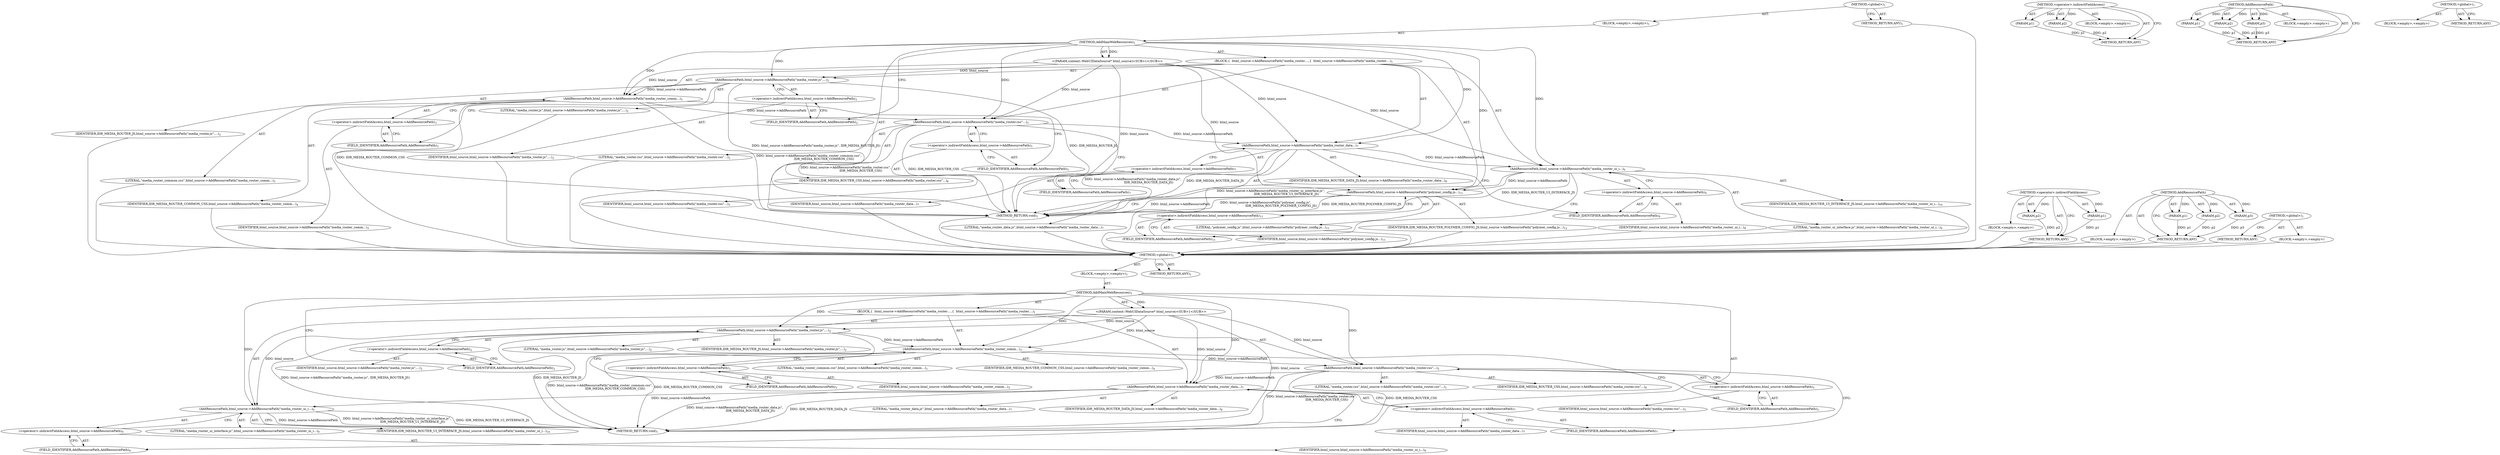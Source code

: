 digraph "&lt;global&gt;" {
vulnerable_6 [label=<(METHOD,&lt;global&gt;)<SUB>1</SUB>>];
vulnerable_7 [label=<(BLOCK,&lt;empty&gt;,&lt;empty&gt;)<SUB>1</SUB>>];
vulnerable_8 [label=<(METHOD,AddMainWebResources)<SUB>1</SUB>>];
vulnerable_9 [label="<(PARAM,content::WebUIDataSource* html_source)<SUB>1</SUB>>"];
vulnerable_10 [label=<(BLOCK,{
  html_source-&gt;AddResourcePath(&quot;media_router....,{
  html_source-&gt;AddResourcePath(&quot;media_router....)<SUB>1</SUB>>];
vulnerable_11 [label=<(AddResourcePath,html_source-&gt;AddResourcePath(&quot;media_router.js&quot;,...)<SUB>2</SUB>>];
vulnerable_12 [label=<(&lt;operator&gt;.indirectFieldAccess,html_source-&gt;AddResourcePath)<SUB>2</SUB>>];
vulnerable_13 [label=<(IDENTIFIER,html_source,html_source-&gt;AddResourcePath(&quot;media_router.js&quot;,...)<SUB>2</SUB>>];
vulnerable_14 [label=<(FIELD_IDENTIFIER,AddResourcePath,AddResourcePath)<SUB>2</SUB>>];
vulnerable_15 [label=<(LITERAL,&quot;media_router.js&quot;,html_source-&gt;AddResourcePath(&quot;media_router.js&quot;,...)<SUB>2</SUB>>];
vulnerable_16 [label=<(IDENTIFIER,IDR_MEDIA_ROUTER_JS,html_source-&gt;AddResourcePath(&quot;media_router.js&quot;,...)<SUB>2</SUB>>];
vulnerable_17 [label=<(AddResourcePath,html_source-&gt;AddResourcePath(&quot;media_router_comm...)<SUB>3</SUB>>];
vulnerable_18 [label=<(&lt;operator&gt;.indirectFieldAccess,html_source-&gt;AddResourcePath)<SUB>3</SUB>>];
vulnerable_19 [label=<(IDENTIFIER,html_source,html_source-&gt;AddResourcePath(&quot;media_router_comm...)<SUB>3</SUB>>];
vulnerable_20 [label=<(FIELD_IDENTIFIER,AddResourcePath,AddResourcePath)<SUB>3</SUB>>];
vulnerable_21 [label=<(LITERAL,&quot;media_router_common.css&quot;,html_source-&gt;AddResourcePath(&quot;media_router_comm...)<SUB>3</SUB>>];
vulnerable_22 [label=<(IDENTIFIER,IDR_MEDIA_ROUTER_COMMON_CSS,html_source-&gt;AddResourcePath(&quot;media_router_comm...)<SUB>4</SUB>>];
vulnerable_23 [label=<(AddResourcePath,html_source-&gt;AddResourcePath(&quot;media_router.css&quot;...)<SUB>5</SUB>>];
vulnerable_24 [label=<(&lt;operator&gt;.indirectFieldAccess,html_source-&gt;AddResourcePath)<SUB>5</SUB>>];
vulnerable_25 [label=<(IDENTIFIER,html_source,html_source-&gt;AddResourcePath(&quot;media_router.css&quot;...)<SUB>5</SUB>>];
vulnerable_26 [label=<(FIELD_IDENTIFIER,AddResourcePath,AddResourcePath)<SUB>5</SUB>>];
vulnerable_27 [label=<(LITERAL,&quot;media_router.css&quot;,html_source-&gt;AddResourcePath(&quot;media_router.css&quot;...)<SUB>5</SUB>>];
vulnerable_28 [label=<(IDENTIFIER,IDR_MEDIA_ROUTER_CSS,html_source-&gt;AddResourcePath(&quot;media_router.css&quot;...)<SUB>6</SUB>>];
vulnerable_29 [label=<(AddResourcePath,html_source-&gt;AddResourcePath(&quot;media_router_data...)<SUB>7</SUB>>];
vulnerable_30 [label=<(&lt;operator&gt;.indirectFieldAccess,html_source-&gt;AddResourcePath)<SUB>7</SUB>>];
vulnerable_31 [label=<(IDENTIFIER,html_source,html_source-&gt;AddResourcePath(&quot;media_router_data...)<SUB>7</SUB>>];
vulnerable_32 [label=<(FIELD_IDENTIFIER,AddResourcePath,AddResourcePath)<SUB>7</SUB>>];
vulnerable_33 [label=<(LITERAL,&quot;media_router_data.js&quot;,html_source-&gt;AddResourcePath(&quot;media_router_data...)<SUB>7</SUB>>];
vulnerable_34 [label=<(IDENTIFIER,IDR_MEDIA_ROUTER_DATA_JS,html_source-&gt;AddResourcePath(&quot;media_router_data...)<SUB>8</SUB>>];
vulnerable_35 [label=<(AddResourcePath,html_source-&gt;AddResourcePath(&quot;media_router_ui_i...)<SUB>9</SUB>>];
vulnerable_36 [label=<(&lt;operator&gt;.indirectFieldAccess,html_source-&gt;AddResourcePath)<SUB>9</SUB>>];
vulnerable_37 [label=<(IDENTIFIER,html_source,html_source-&gt;AddResourcePath(&quot;media_router_ui_i...)<SUB>9</SUB>>];
vulnerable_38 [label=<(FIELD_IDENTIFIER,AddResourcePath,AddResourcePath)<SUB>9</SUB>>];
vulnerable_39 [label=<(LITERAL,&quot;media_router_ui_interface.js&quot;,html_source-&gt;AddResourcePath(&quot;media_router_ui_i...)<SUB>9</SUB>>];
vulnerable_40 [label=<(IDENTIFIER,IDR_MEDIA_ROUTER_UI_INTERFACE_JS,html_source-&gt;AddResourcePath(&quot;media_router_ui_i...)<SUB>10</SUB>>];
vulnerable_41 [label=<(AddResourcePath,html_source-&gt;AddResourcePath(&quot;polymer_config.js...)<SUB>11</SUB>>];
vulnerable_42 [label=<(&lt;operator&gt;.indirectFieldAccess,html_source-&gt;AddResourcePath)<SUB>11</SUB>>];
vulnerable_43 [label=<(IDENTIFIER,html_source,html_source-&gt;AddResourcePath(&quot;polymer_config.js...)<SUB>11</SUB>>];
vulnerable_44 [label=<(FIELD_IDENTIFIER,AddResourcePath,AddResourcePath)<SUB>11</SUB>>];
vulnerable_45 [label=<(LITERAL,&quot;polymer_config.js&quot;,html_source-&gt;AddResourcePath(&quot;polymer_config.js...)<SUB>11</SUB>>];
vulnerable_46 [label=<(IDENTIFIER,IDR_MEDIA_ROUTER_POLYMER_CONFIG_JS,html_source-&gt;AddResourcePath(&quot;polymer_config.js...)<SUB>12</SUB>>];
vulnerable_47 [label=<(METHOD_RETURN,void)<SUB>1</SUB>>];
vulnerable_49 [label=<(METHOD_RETURN,ANY)<SUB>1</SUB>>];
vulnerable_82 [label=<(METHOD,&lt;operator&gt;.indirectFieldAccess)>];
vulnerable_83 [label=<(PARAM,p1)>];
vulnerable_84 [label=<(PARAM,p2)>];
vulnerable_85 [label=<(BLOCK,&lt;empty&gt;,&lt;empty&gt;)>];
vulnerable_86 [label=<(METHOD_RETURN,ANY)>];
vulnerable_76 [label=<(METHOD,AddResourcePath)>];
vulnerable_77 [label=<(PARAM,p1)>];
vulnerable_78 [label=<(PARAM,p2)>];
vulnerable_79 [label=<(PARAM,p3)>];
vulnerable_80 [label=<(BLOCK,&lt;empty&gt;,&lt;empty&gt;)>];
vulnerable_81 [label=<(METHOD_RETURN,ANY)>];
vulnerable_70 [label=<(METHOD,&lt;global&gt;)<SUB>1</SUB>>];
vulnerable_71 [label=<(BLOCK,&lt;empty&gt;,&lt;empty&gt;)>];
vulnerable_72 [label=<(METHOD_RETURN,ANY)>];
fixed_6 [label=<(METHOD,&lt;global&gt;)<SUB>1</SUB>>];
fixed_7 [label=<(BLOCK,&lt;empty&gt;,&lt;empty&gt;)<SUB>1</SUB>>];
fixed_8 [label=<(METHOD,AddMainWebResources)<SUB>1</SUB>>];
fixed_9 [label="<(PARAM,content::WebUIDataSource* html_source)<SUB>1</SUB>>"];
fixed_10 [label=<(BLOCK,{
  html_source-&gt;AddResourcePath(&quot;media_router....,{
  html_source-&gt;AddResourcePath(&quot;media_router....)<SUB>1</SUB>>];
fixed_11 [label=<(AddResourcePath,html_source-&gt;AddResourcePath(&quot;media_router.js&quot;,...)<SUB>2</SUB>>];
fixed_12 [label=<(&lt;operator&gt;.indirectFieldAccess,html_source-&gt;AddResourcePath)<SUB>2</SUB>>];
fixed_13 [label=<(IDENTIFIER,html_source,html_source-&gt;AddResourcePath(&quot;media_router.js&quot;,...)<SUB>2</SUB>>];
fixed_14 [label=<(FIELD_IDENTIFIER,AddResourcePath,AddResourcePath)<SUB>2</SUB>>];
fixed_15 [label=<(LITERAL,&quot;media_router.js&quot;,html_source-&gt;AddResourcePath(&quot;media_router.js&quot;,...)<SUB>2</SUB>>];
fixed_16 [label=<(IDENTIFIER,IDR_MEDIA_ROUTER_JS,html_source-&gt;AddResourcePath(&quot;media_router.js&quot;,...)<SUB>2</SUB>>];
fixed_17 [label=<(AddResourcePath,html_source-&gt;AddResourcePath(&quot;media_router_comm...)<SUB>3</SUB>>];
fixed_18 [label=<(&lt;operator&gt;.indirectFieldAccess,html_source-&gt;AddResourcePath)<SUB>3</SUB>>];
fixed_19 [label=<(IDENTIFIER,html_source,html_source-&gt;AddResourcePath(&quot;media_router_comm...)<SUB>3</SUB>>];
fixed_20 [label=<(FIELD_IDENTIFIER,AddResourcePath,AddResourcePath)<SUB>3</SUB>>];
fixed_21 [label=<(LITERAL,&quot;media_router_common.css&quot;,html_source-&gt;AddResourcePath(&quot;media_router_comm...)<SUB>3</SUB>>];
fixed_22 [label=<(IDENTIFIER,IDR_MEDIA_ROUTER_COMMON_CSS,html_source-&gt;AddResourcePath(&quot;media_router_comm...)<SUB>4</SUB>>];
fixed_23 [label=<(AddResourcePath,html_source-&gt;AddResourcePath(&quot;media_router.css&quot;...)<SUB>5</SUB>>];
fixed_24 [label=<(&lt;operator&gt;.indirectFieldAccess,html_source-&gt;AddResourcePath)<SUB>5</SUB>>];
fixed_25 [label=<(IDENTIFIER,html_source,html_source-&gt;AddResourcePath(&quot;media_router.css&quot;...)<SUB>5</SUB>>];
fixed_26 [label=<(FIELD_IDENTIFIER,AddResourcePath,AddResourcePath)<SUB>5</SUB>>];
fixed_27 [label=<(LITERAL,&quot;media_router.css&quot;,html_source-&gt;AddResourcePath(&quot;media_router.css&quot;...)<SUB>5</SUB>>];
fixed_28 [label=<(IDENTIFIER,IDR_MEDIA_ROUTER_CSS,html_source-&gt;AddResourcePath(&quot;media_router.css&quot;...)<SUB>6</SUB>>];
fixed_29 [label=<(AddResourcePath,html_source-&gt;AddResourcePath(&quot;media_router_data...)<SUB>7</SUB>>];
fixed_30 [label=<(&lt;operator&gt;.indirectFieldAccess,html_source-&gt;AddResourcePath)<SUB>7</SUB>>];
fixed_31 [label=<(IDENTIFIER,html_source,html_source-&gt;AddResourcePath(&quot;media_router_data...)<SUB>7</SUB>>];
fixed_32 [label=<(FIELD_IDENTIFIER,AddResourcePath,AddResourcePath)<SUB>7</SUB>>];
fixed_33 [label=<(LITERAL,&quot;media_router_data.js&quot;,html_source-&gt;AddResourcePath(&quot;media_router_data...)<SUB>7</SUB>>];
fixed_34 [label=<(IDENTIFIER,IDR_MEDIA_ROUTER_DATA_JS,html_source-&gt;AddResourcePath(&quot;media_router_data...)<SUB>8</SUB>>];
fixed_35 [label=<(AddResourcePath,html_source-&gt;AddResourcePath(&quot;media_router_ui_i...)<SUB>9</SUB>>];
fixed_36 [label=<(&lt;operator&gt;.indirectFieldAccess,html_source-&gt;AddResourcePath)<SUB>9</SUB>>];
fixed_37 [label=<(IDENTIFIER,html_source,html_source-&gt;AddResourcePath(&quot;media_router_ui_i...)<SUB>9</SUB>>];
fixed_38 [label=<(FIELD_IDENTIFIER,AddResourcePath,AddResourcePath)<SUB>9</SUB>>];
fixed_39 [label=<(LITERAL,&quot;media_router_ui_interface.js&quot;,html_source-&gt;AddResourcePath(&quot;media_router_ui_i...)<SUB>9</SUB>>];
fixed_40 [label=<(IDENTIFIER,IDR_MEDIA_ROUTER_UI_INTERFACE_JS,html_source-&gt;AddResourcePath(&quot;media_router_ui_i...)<SUB>10</SUB>>];
fixed_41 [label=<(METHOD_RETURN,void)<SUB>1</SUB>>];
fixed_43 [label=<(METHOD_RETURN,ANY)<SUB>1</SUB>>];
fixed_74 [label=<(METHOD,&lt;operator&gt;.indirectFieldAccess)>];
fixed_75 [label=<(PARAM,p1)>];
fixed_76 [label=<(PARAM,p2)>];
fixed_77 [label=<(BLOCK,&lt;empty&gt;,&lt;empty&gt;)>];
fixed_78 [label=<(METHOD_RETURN,ANY)>];
fixed_68 [label=<(METHOD,AddResourcePath)>];
fixed_69 [label=<(PARAM,p1)>];
fixed_70 [label=<(PARAM,p2)>];
fixed_71 [label=<(PARAM,p3)>];
fixed_72 [label=<(BLOCK,&lt;empty&gt;,&lt;empty&gt;)>];
fixed_73 [label=<(METHOD_RETURN,ANY)>];
fixed_62 [label=<(METHOD,&lt;global&gt;)<SUB>1</SUB>>];
fixed_63 [label=<(BLOCK,&lt;empty&gt;,&lt;empty&gt;)>];
fixed_64 [label=<(METHOD_RETURN,ANY)>];
vulnerable_6 -> vulnerable_7  [key=0, label="AST: "];
vulnerable_6 -> vulnerable_49  [key=0, label="AST: "];
vulnerable_6 -> vulnerable_49  [key=1, label="CFG: "];
vulnerable_7 -> vulnerable_8  [key=0, label="AST: "];
vulnerable_8 -> vulnerable_9  [key=0, label="AST: "];
vulnerable_8 -> vulnerable_9  [key=1, label="DDG: "];
vulnerable_8 -> vulnerable_10  [key=0, label="AST: "];
vulnerable_8 -> vulnerable_47  [key=0, label="AST: "];
vulnerable_8 -> vulnerable_14  [key=0, label="CFG: "];
vulnerable_8 -> vulnerable_11  [key=0, label="DDG: "];
vulnerable_8 -> vulnerable_17  [key=0, label="DDG: "];
vulnerable_8 -> vulnerable_23  [key=0, label="DDG: "];
vulnerable_8 -> vulnerable_29  [key=0, label="DDG: "];
vulnerable_8 -> vulnerable_35  [key=0, label="DDG: "];
vulnerable_8 -> vulnerable_41  [key=0, label="DDG: "];
vulnerable_9 -> vulnerable_47  [key=0, label="DDG: html_source"];
vulnerable_9 -> vulnerable_11  [key=0, label="DDG: html_source"];
vulnerable_9 -> vulnerable_17  [key=0, label="DDG: html_source"];
vulnerable_9 -> vulnerable_23  [key=0, label="DDG: html_source"];
vulnerable_9 -> vulnerable_29  [key=0, label="DDG: html_source"];
vulnerable_9 -> vulnerable_35  [key=0, label="DDG: html_source"];
vulnerable_9 -> vulnerable_41  [key=0, label="DDG: html_source"];
vulnerable_10 -> vulnerable_11  [key=0, label="AST: "];
vulnerable_10 -> vulnerable_17  [key=0, label="AST: "];
vulnerable_10 -> vulnerable_23  [key=0, label="AST: "];
vulnerable_10 -> vulnerable_29  [key=0, label="AST: "];
vulnerable_10 -> vulnerable_35  [key=0, label="AST: "];
vulnerable_10 -> vulnerable_41  [key=0, label="AST: "];
vulnerable_11 -> vulnerable_12  [key=0, label="AST: "];
vulnerable_11 -> vulnerable_15  [key=0, label="AST: "];
vulnerable_11 -> vulnerable_16  [key=0, label="AST: "];
vulnerable_11 -> vulnerable_20  [key=0, label="CFG: "];
vulnerable_11 -> vulnerable_47  [key=0, label="DDG: html_source-&gt;AddResourcePath(&quot;media_router.js&quot;, IDR_MEDIA_ROUTER_JS)"];
vulnerable_11 -> vulnerable_47  [key=1, label="DDG: IDR_MEDIA_ROUTER_JS"];
vulnerable_11 -> vulnerable_17  [key=0, label="DDG: html_source-&gt;AddResourcePath"];
vulnerable_12 -> vulnerable_13  [key=0, label="AST: "];
vulnerable_12 -> vulnerable_14  [key=0, label="AST: "];
vulnerable_12 -> vulnerable_11  [key=0, label="CFG: "];
vulnerable_13 -> fixed_6  [key=0];
vulnerable_14 -> vulnerable_12  [key=0, label="CFG: "];
vulnerable_15 -> fixed_6  [key=0];
vulnerable_16 -> fixed_6  [key=0];
vulnerable_17 -> vulnerable_18  [key=0, label="AST: "];
vulnerable_17 -> vulnerable_21  [key=0, label="AST: "];
vulnerable_17 -> vulnerable_22  [key=0, label="AST: "];
vulnerable_17 -> vulnerable_26  [key=0, label="CFG: "];
vulnerable_17 -> vulnerable_47  [key=0, label="DDG: html_source-&gt;AddResourcePath(&quot;media_router_common.css&quot;,
                               IDR_MEDIA_ROUTER_COMMON_CSS)"];
vulnerable_17 -> vulnerable_47  [key=1, label="DDG: IDR_MEDIA_ROUTER_COMMON_CSS"];
vulnerable_17 -> vulnerable_23  [key=0, label="DDG: html_source-&gt;AddResourcePath"];
vulnerable_18 -> vulnerable_19  [key=0, label="AST: "];
vulnerable_18 -> vulnerable_20  [key=0, label="AST: "];
vulnerable_18 -> vulnerable_17  [key=0, label="CFG: "];
vulnerable_19 -> fixed_6  [key=0];
vulnerable_20 -> vulnerable_18  [key=0, label="CFG: "];
vulnerable_21 -> fixed_6  [key=0];
vulnerable_22 -> fixed_6  [key=0];
vulnerable_23 -> vulnerable_24  [key=0, label="AST: "];
vulnerable_23 -> vulnerable_27  [key=0, label="AST: "];
vulnerable_23 -> vulnerable_28  [key=0, label="AST: "];
vulnerable_23 -> vulnerable_32  [key=0, label="CFG: "];
vulnerable_23 -> vulnerable_47  [key=0, label="DDG: html_source-&gt;AddResourcePath(&quot;media_router.css&quot;,
                               IDR_MEDIA_ROUTER_CSS)"];
vulnerable_23 -> vulnerable_47  [key=1, label="DDG: IDR_MEDIA_ROUTER_CSS"];
vulnerable_23 -> vulnerable_29  [key=0, label="DDG: html_source-&gt;AddResourcePath"];
vulnerable_24 -> vulnerable_25  [key=0, label="AST: "];
vulnerable_24 -> vulnerable_26  [key=0, label="AST: "];
vulnerable_24 -> vulnerable_23  [key=0, label="CFG: "];
vulnerable_25 -> fixed_6  [key=0];
vulnerable_26 -> vulnerable_24  [key=0, label="CFG: "];
vulnerable_27 -> fixed_6  [key=0];
vulnerable_28 -> fixed_6  [key=0];
vulnerable_29 -> vulnerable_30  [key=0, label="AST: "];
vulnerable_29 -> vulnerable_33  [key=0, label="AST: "];
vulnerable_29 -> vulnerable_34  [key=0, label="AST: "];
vulnerable_29 -> vulnerable_38  [key=0, label="CFG: "];
vulnerable_29 -> vulnerable_47  [key=0, label="DDG: html_source-&gt;AddResourcePath(&quot;media_router_data.js&quot;,
                                IDR_MEDIA_ROUTER_DATA_JS)"];
vulnerable_29 -> vulnerable_47  [key=1, label="DDG: IDR_MEDIA_ROUTER_DATA_JS"];
vulnerable_29 -> vulnerable_35  [key=0, label="DDG: html_source-&gt;AddResourcePath"];
vulnerable_30 -> vulnerable_31  [key=0, label="AST: "];
vulnerable_30 -> vulnerable_32  [key=0, label="AST: "];
vulnerable_30 -> vulnerable_29  [key=0, label="CFG: "];
vulnerable_31 -> fixed_6  [key=0];
vulnerable_32 -> vulnerable_30  [key=0, label="CFG: "];
vulnerable_33 -> fixed_6  [key=0];
vulnerable_34 -> fixed_6  [key=0];
vulnerable_35 -> vulnerable_36  [key=0, label="AST: "];
vulnerable_35 -> vulnerable_39  [key=0, label="AST: "];
vulnerable_35 -> vulnerable_40  [key=0, label="AST: "];
vulnerable_35 -> vulnerable_44  [key=0, label="CFG: "];
vulnerable_35 -> vulnerable_47  [key=0, label="DDG: html_source-&gt;AddResourcePath(&quot;media_router_ui_interface.js&quot;,
                                IDR_MEDIA_ROUTER_UI_INTERFACE_JS)"];
vulnerable_35 -> vulnerable_47  [key=1, label="DDG: IDR_MEDIA_ROUTER_UI_INTERFACE_JS"];
vulnerable_35 -> vulnerable_41  [key=0, label="DDG: html_source-&gt;AddResourcePath"];
vulnerable_36 -> vulnerable_37  [key=0, label="AST: "];
vulnerable_36 -> vulnerable_38  [key=0, label="AST: "];
vulnerable_36 -> vulnerable_35  [key=0, label="CFG: "];
vulnerable_37 -> fixed_6  [key=0];
vulnerable_38 -> vulnerable_36  [key=0, label="CFG: "];
vulnerable_39 -> fixed_6  [key=0];
vulnerable_40 -> fixed_6  [key=0];
vulnerable_41 -> vulnerable_42  [key=0, label="AST: "];
vulnerable_41 -> vulnerable_45  [key=0, label="AST: "];
vulnerable_41 -> vulnerable_46  [key=0, label="AST: "];
vulnerable_41 -> vulnerable_47  [key=0, label="CFG: "];
vulnerable_41 -> vulnerable_47  [key=1, label="DDG: html_source-&gt;AddResourcePath"];
vulnerable_41 -> vulnerable_47  [key=2, label="DDG: html_source-&gt;AddResourcePath(&quot;polymer_config.js&quot;,
                               IDR_MEDIA_ROUTER_POLYMER_CONFIG_JS)"];
vulnerable_41 -> vulnerable_47  [key=3, label="DDG: IDR_MEDIA_ROUTER_POLYMER_CONFIG_JS"];
vulnerable_42 -> vulnerable_43  [key=0, label="AST: "];
vulnerable_42 -> vulnerable_44  [key=0, label="AST: "];
vulnerable_42 -> vulnerable_41  [key=0, label="CFG: "];
vulnerable_43 -> fixed_6  [key=0];
vulnerable_44 -> vulnerable_42  [key=0, label="CFG: "];
vulnerable_45 -> fixed_6  [key=0];
vulnerable_46 -> fixed_6  [key=0];
vulnerable_47 -> fixed_6  [key=0];
vulnerable_49 -> fixed_6  [key=0];
vulnerable_82 -> vulnerable_83  [key=0, label="AST: "];
vulnerable_82 -> vulnerable_83  [key=1, label="DDG: "];
vulnerable_82 -> vulnerable_85  [key=0, label="AST: "];
vulnerable_82 -> vulnerable_84  [key=0, label="AST: "];
vulnerable_82 -> vulnerable_84  [key=1, label="DDG: "];
vulnerable_82 -> vulnerable_86  [key=0, label="AST: "];
vulnerable_82 -> vulnerable_86  [key=1, label="CFG: "];
vulnerable_83 -> vulnerable_86  [key=0, label="DDG: p1"];
vulnerable_84 -> vulnerable_86  [key=0, label="DDG: p2"];
vulnerable_85 -> fixed_6  [key=0];
vulnerable_86 -> fixed_6  [key=0];
vulnerable_76 -> vulnerable_77  [key=0, label="AST: "];
vulnerable_76 -> vulnerable_77  [key=1, label="DDG: "];
vulnerable_76 -> vulnerable_80  [key=0, label="AST: "];
vulnerable_76 -> vulnerable_78  [key=0, label="AST: "];
vulnerable_76 -> vulnerable_78  [key=1, label="DDG: "];
vulnerable_76 -> vulnerable_81  [key=0, label="AST: "];
vulnerable_76 -> vulnerable_81  [key=1, label="CFG: "];
vulnerable_76 -> vulnerable_79  [key=0, label="AST: "];
vulnerable_76 -> vulnerable_79  [key=1, label="DDG: "];
vulnerable_77 -> vulnerable_81  [key=0, label="DDG: p1"];
vulnerable_78 -> vulnerable_81  [key=0, label="DDG: p2"];
vulnerable_79 -> vulnerable_81  [key=0, label="DDG: p3"];
vulnerable_80 -> fixed_6  [key=0];
vulnerable_81 -> fixed_6  [key=0];
vulnerable_70 -> vulnerable_71  [key=0, label="AST: "];
vulnerable_70 -> vulnerable_72  [key=0, label="AST: "];
vulnerable_70 -> vulnerable_72  [key=1, label="CFG: "];
vulnerable_71 -> fixed_6  [key=0];
vulnerable_72 -> fixed_6  [key=0];
fixed_6 -> fixed_7  [key=0, label="AST: "];
fixed_6 -> fixed_43  [key=0, label="AST: "];
fixed_6 -> fixed_43  [key=1, label="CFG: "];
fixed_7 -> fixed_8  [key=0, label="AST: "];
fixed_8 -> fixed_9  [key=0, label="AST: "];
fixed_8 -> fixed_9  [key=1, label="DDG: "];
fixed_8 -> fixed_10  [key=0, label="AST: "];
fixed_8 -> fixed_41  [key=0, label="AST: "];
fixed_8 -> fixed_14  [key=0, label="CFG: "];
fixed_8 -> fixed_11  [key=0, label="DDG: "];
fixed_8 -> fixed_17  [key=0, label="DDG: "];
fixed_8 -> fixed_23  [key=0, label="DDG: "];
fixed_8 -> fixed_29  [key=0, label="DDG: "];
fixed_8 -> fixed_35  [key=0, label="DDG: "];
fixed_9 -> fixed_41  [key=0, label="DDG: html_source"];
fixed_9 -> fixed_11  [key=0, label="DDG: html_source"];
fixed_9 -> fixed_17  [key=0, label="DDG: html_source"];
fixed_9 -> fixed_23  [key=0, label="DDG: html_source"];
fixed_9 -> fixed_29  [key=0, label="DDG: html_source"];
fixed_9 -> fixed_35  [key=0, label="DDG: html_source"];
fixed_10 -> fixed_11  [key=0, label="AST: "];
fixed_10 -> fixed_17  [key=0, label="AST: "];
fixed_10 -> fixed_23  [key=0, label="AST: "];
fixed_10 -> fixed_29  [key=0, label="AST: "];
fixed_10 -> fixed_35  [key=0, label="AST: "];
fixed_11 -> fixed_12  [key=0, label="AST: "];
fixed_11 -> fixed_15  [key=0, label="AST: "];
fixed_11 -> fixed_16  [key=0, label="AST: "];
fixed_11 -> fixed_20  [key=0, label="CFG: "];
fixed_11 -> fixed_41  [key=0, label="DDG: html_source-&gt;AddResourcePath(&quot;media_router.js&quot;, IDR_MEDIA_ROUTER_JS)"];
fixed_11 -> fixed_41  [key=1, label="DDG: IDR_MEDIA_ROUTER_JS"];
fixed_11 -> fixed_17  [key=0, label="DDG: html_source-&gt;AddResourcePath"];
fixed_12 -> fixed_13  [key=0, label="AST: "];
fixed_12 -> fixed_14  [key=0, label="AST: "];
fixed_12 -> fixed_11  [key=0, label="CFG: "];
fixed_14 -> fixed_12  [key=0, label="CFG: "];
fixed_17 -> fixed_18  [key=0, label="AST: "];
fixed_17 -> fixed_21  [key=0, label="AST: "];
fixed_17 -> fixed_22  [key=0, label="AST: "];
fixed_17 -> fixed_26  [key=0, label="CFG: "];
fixed_17 -> fixed_41  [key=0, label="DDG: html_source-&gt;AddResourcePath(&quot;media_router_common.css&quot;,
                               IDR_MEDIA_ROUTER_COMMON_CSS)"];
fixed_17 -> fixed_41  [key=1, label="DDG: IDR_MEDIA_ROUTER_COMMON_CSS"];
fixed_17 -> fixed_23  [key=0, label="DDG: html_source-&gt;AddResourcePath"];
fixed_18 -> fixed_19  [key=0, label="AST: "];
fixed_18 -> fixed_20  [key=0, label="AST: "];
fixed_18 -> fixed_17  [key=0, label="CFG: "];
fixed_20 -> fixed_18  [key=0, label="CFG: "];
fixed_23 -> fixed_24  [key=0, label="AST: "];
fixed_23 -> fixed_27  [key=0, label="AST: "];
fixed_23 -> fixed_28  [key=0, label="AST: "];
fixed_23 -> fixed_32  [key=0, label="CFG: "];
fixed_23 -> fixed_41  [key=0, label="DDG: html_source-&gt;AddResourcePath(&quot;media_router.css&quot;,
                               IDR_MEDIA_ROUTER_CSS)"];
fixed_23 -> fixed_41  [key=1, label="DDG: IDR_MEDIA_ROUTER_CSS"];
fixed_23 -> fixed_29  [key=0, label="DDG: html_source-&gt;AddResourcePath"];
fixed_24 -> fixed_25  [key=0, label="AST: "];
fixed_24 -> fixed_26  [key=0, label="AST: "];
fixed_24 -> fixed_23  [key=0, label="CFG: "];
fixed_26 -> fixed_24  [key=0, label="CFG: "];
fixed_29 -> fixed_30  [key=0, label="AST: "];
fixed_29 -> fixed_33  [key=0, label="AST: "];
fixed_29 -> fixed_34  [key=0, label="AST: "];
fixed_29 -> fixed_38  [key=0, label="CFG: "];
fixed_29 -> fixed_41  [key=0, label="DDG: html_source-&gt;AddResourcePath(&quot;media_router_data.js&quot;,
                                IDR_MEDIA_ROUTER_DATA_JS)"];
fixed_29 -> fixed_41  [key=1, label="DDG: IDR_MEDIA_ROUTER_DATA_JS"];
fixed_29 -> fixed_35  [key=0, label="DDG: html_source-&gt;AddResourcePath"];
fixed_30 -> fixed_31  [key=0, label="AST: "];
fixed_30 -> fixed_32  [key=0, label="AST: "];
fixed_30 -> fixed_29  [key=0, label="CFG: "];
fixed_32 -> fixed_30  [key=0, label="CFG: "];
fixed_35 -> fixed_36  [key=0, label="AST: "];
fixed_35 -> fixed_39  [key=0, label="AST: "];
fixed_35 -> fixed_40  [key=0, label="AST: "];
fixed_35 -> fixed_41  [key=0, label="CFG: "];
fixed_35 -> fixed_41  [key=1, label="DDG: html_source-&gt;AddResourcePath"];
fixed_35 -> fixed_41  [key=2, label="DDG: html_source-&gt;AddResourcePath(&quot;media_router_ui_interface.js&quot;,
                                IDR_MEDIA_ROUTER_UI_INTERFACE_JS)"];
fixed_35 -> fixed_41  [key=3, label="DDG: IDR_MEDIA_ROUTER_UI_INTERFACE_JS"];
fixed_36 -> fixed_37  [key=0, label="AST: "];
fixed_36 -> fixed_38  [key=0, label="AST: "];
fixed_36 -> fixed_35  [key=0, label="CFG: "];
fixed_38 -> fixed_36  [key=0, label="CFG: "];
fixed_74 -> fixed_75  [key=0, label="AST: "];
fixed_74 -> fixed_75  [key=1, label="DDG: "];
fixed_74 -> fixed_77  [key=0, label="AST: "];
fixed_74 -> fixed_76  [key=0, label="AST: "];
fixed_74 -> fixed_76  [key=1, label="DDG: "];
fixed_74 -> fixed_78  [key=0, label="AST: "];
fixed_74 -> fixed_78  [key=1, label="CFG: "];
fixed_75 -> fixed_78  [key=0, label="DDG: p1"];
fixed_76 -> fixed_78  [key=0, label="DDG: p2"];
fixed_68 -> fixed_69  [key=0, label="AST: "];
fixed_68 -> fixed_69  [key=1, label="DDG: "];
fixed_68 -> fixed_72  [key=0, label="AST: "];
fixed_68 -> fixed_70  [key=0, label="AST: "];
fixed_68 -> fixed_70  [key=1, label="DDG: "];
fixed_68 -> fixed_73  [key=0, label="AST: "];
fixed_68 -> fixed_73  [key=1, label="CFG: "];
fixed_68 -> fixed_71  [key=0, label="AST: "];
fixed_68 -> fixed_71  [key=1, label="DDG: "];
fixed_69 -> fixed_73  [key=0, label="DDG: p1"];
fixed_70 -> fixed_73  [key=0, label="DDG: p2"];
fixed_71 -> fixed_73  [key=0, label="DDG: p3"];
fixed_62 -> fixed_63  [key=0, label="AST: "];
fixed_62 -> fixed_64  [key=0, label="AST: "];
fixed_62 -> fixed_64  [key=1, label="CFG: "];
}

